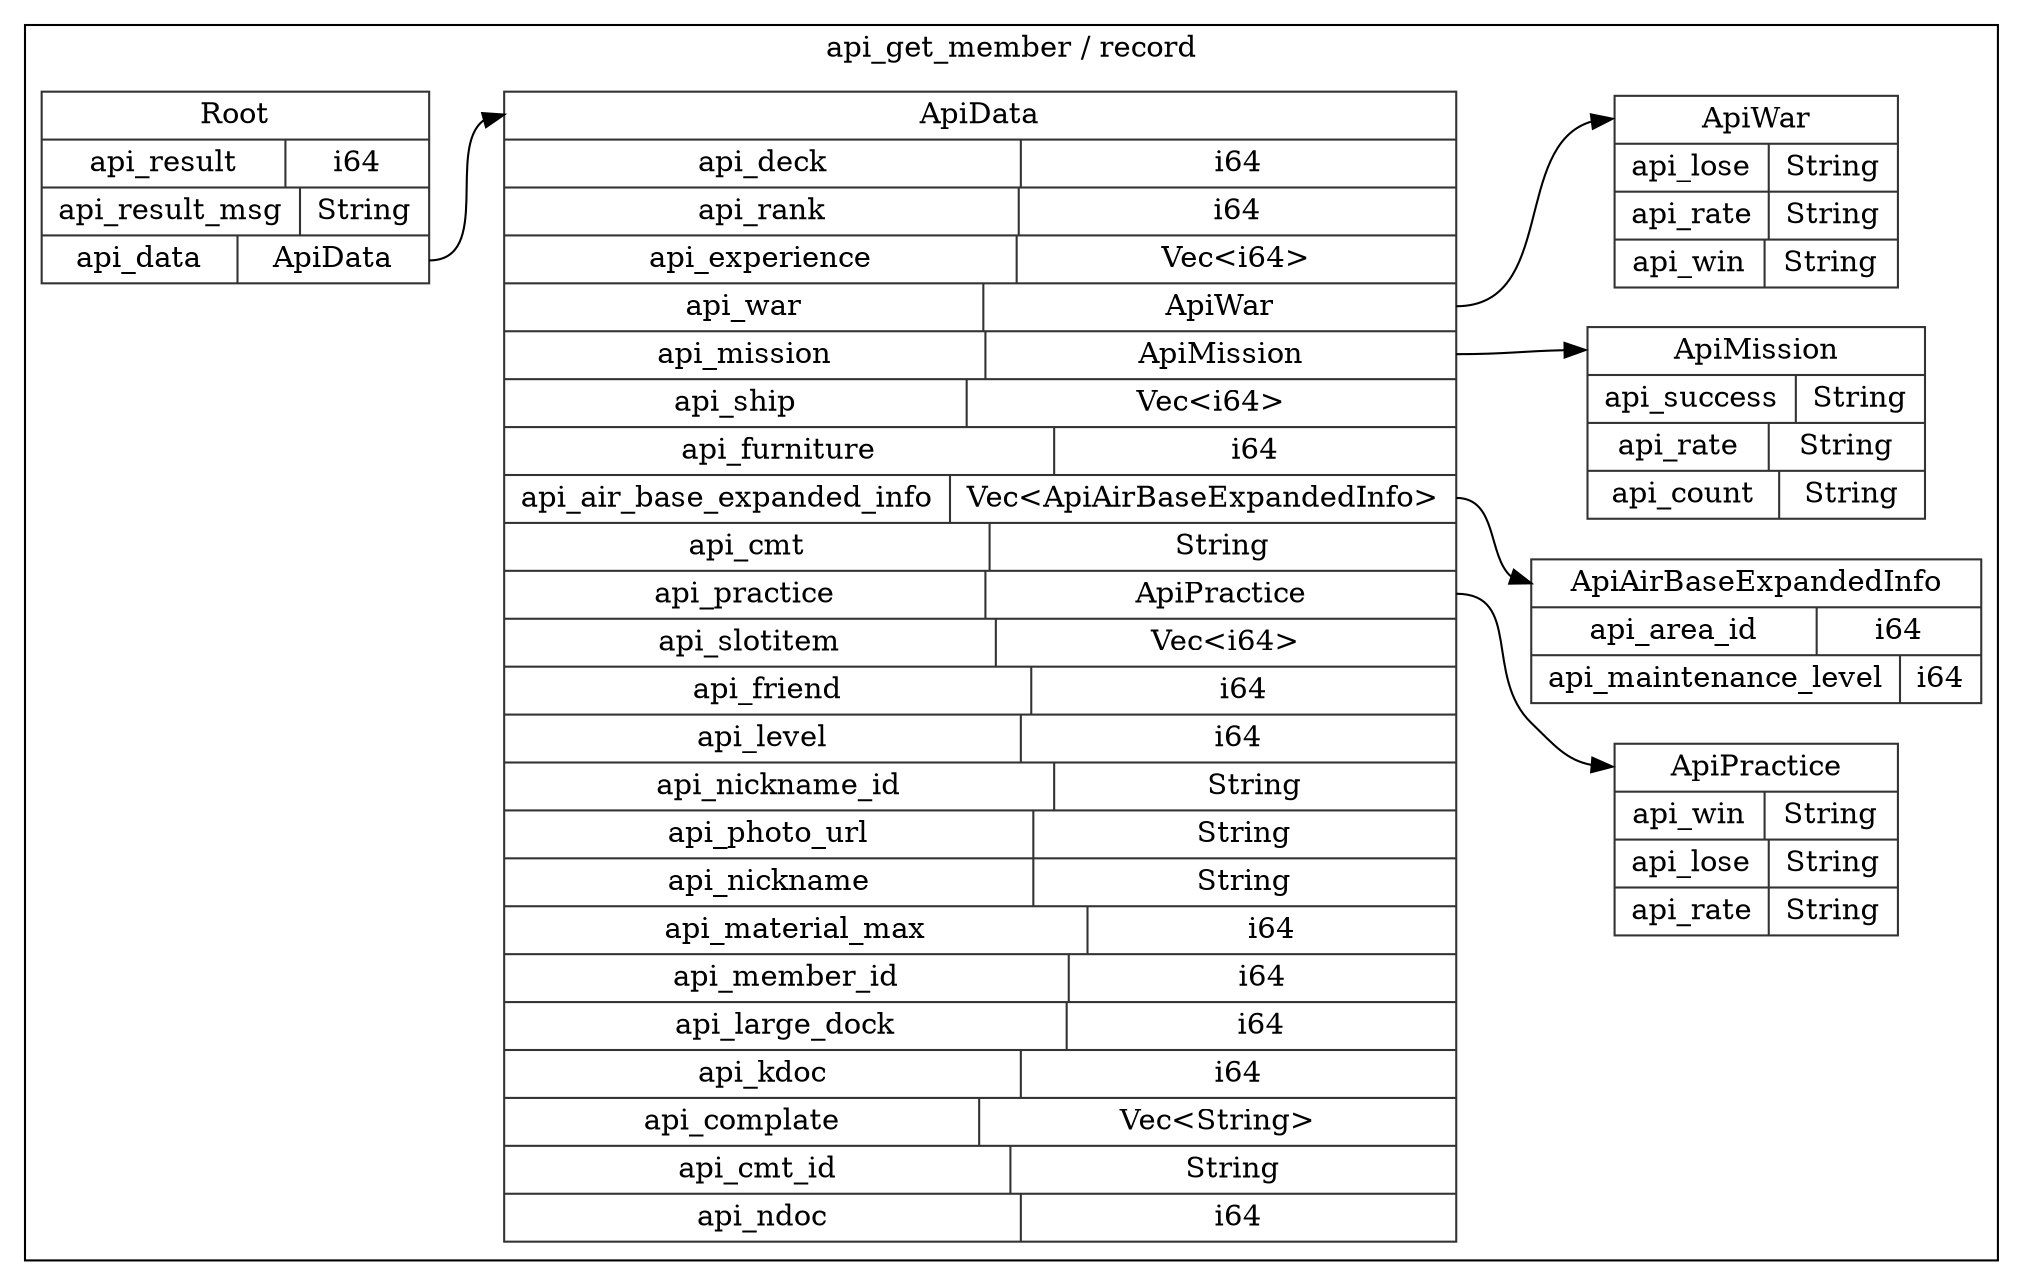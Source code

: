 digraph {
  rankdir=LR;
  subgraph cluster_0 {
    label="api_get_member / record";
    node [style="filled", color=white, style="solid", color=gray20];
    api_get_member__record__Root [label="<Root> Root  | { api_result | <api_result> i64 } | { api_result_msg | <api_result_msg> String } | { api_data | <api_data> ApiData }", shape=record];
    api_get_member__record__ApiData;
    api_get_member__record__Root:api_data:e -> api_get_member__record__ApiData:ApiData:w;
    api_get_member__record__ApiWar [label="<ApiWar> ApiWar  | { api_lose | <api_lose> String } | { api_rate | <api_rate> String } | { api_win | <api_win> String }", shape=record];
    api_get_member__record__ApiMission [label="<ApiMission> ApiMission  | { api_success | <api_success> String } | { api_rate | <api_rate> String } | { api_count | <api_count> String }", shape=record];
    api_get_member__record__ApiData [label="<ApiData> ApiData  | { api_deck | <api_deck> i64 } | { api_rank | <api_rank> i64 } | { api_experience | <api_experience> Vec\<i64\> } | { api_war | <api_war> ApiWar } | { api_mission | <api_mission> ApiMission } | { api_ship | <api_ship> Vec\<i64\> } | { api_furniture | <api_furniture> i64 } | { api_air_base_expanded_info | <api_air_base_expanded_info> Vec\<ApiAirBaseExpandedInfo\> } | { api_cmt | <api_cmt> String } | { api_practice | <api_practice> ApiPractice } | { api_slotitem | <api_slotitem> Vec\<i64\> } | { api_friend | <api_friend> i64 } | { api_level | <api_level> i64 } | { api_nickname_id | <api_nickname_id> String } | { api_photo_url | <api_photo_url> String } | { api_nickname | <api_nickname> String } | { api_material_max | <api_material_max> i64 } | { api_member_id | <api_member_id> i64 } | { api_large_dock | <api_large_dock> i64 } | { api_kdoc | <api_kdoc> i64 } | { api_complate | <api_complate> Vec\<String\> } | { api_cmt_id | <api_cmt_id> String } | { api_ndoc | <api_ndoc> i64 }", shape=record];
    api_get_member__record__ApiData:api_war:e -> api_get_member__record__ApiWar:ApiWar:w;
    api_get_member__record__ApiData:api_mission:e -> api_get_member__record__ApiMission:ApiMission:w;
    api_get_member__record__ApiAirBaseExpandedInfo;
    api_get_member__record__ApiData:api_air_base_expanded_info:e -> api_get_member__record__ApiAirBaseExpandedInfo:ApiAirBaseExpandedInfo:w;
    api_get_member__record__ApiPractice;
    api_get_member__record__ApiData:api_practice:e -> api_get_member__record__ApiPractice:ApiPractice:w;
    api_get_member__record__ApiPractice [label="<ApiPractice> ApiPractice  | { api_win | <api_win> String } | { api_lose | <api_lose> String } | { api_rate | <api_rate> String }", shape=record];
    api_get_member__record__ApiAirBaseExpandedInfo [label="<ApiAirBaseExpandedInfo> ApiAirBaseExpandedInfo  | { api_area_id | <api_area_id> i64 } | { api_maintenance_level | <api_maintenance_level> i64 }", shape=record];
  }
}
